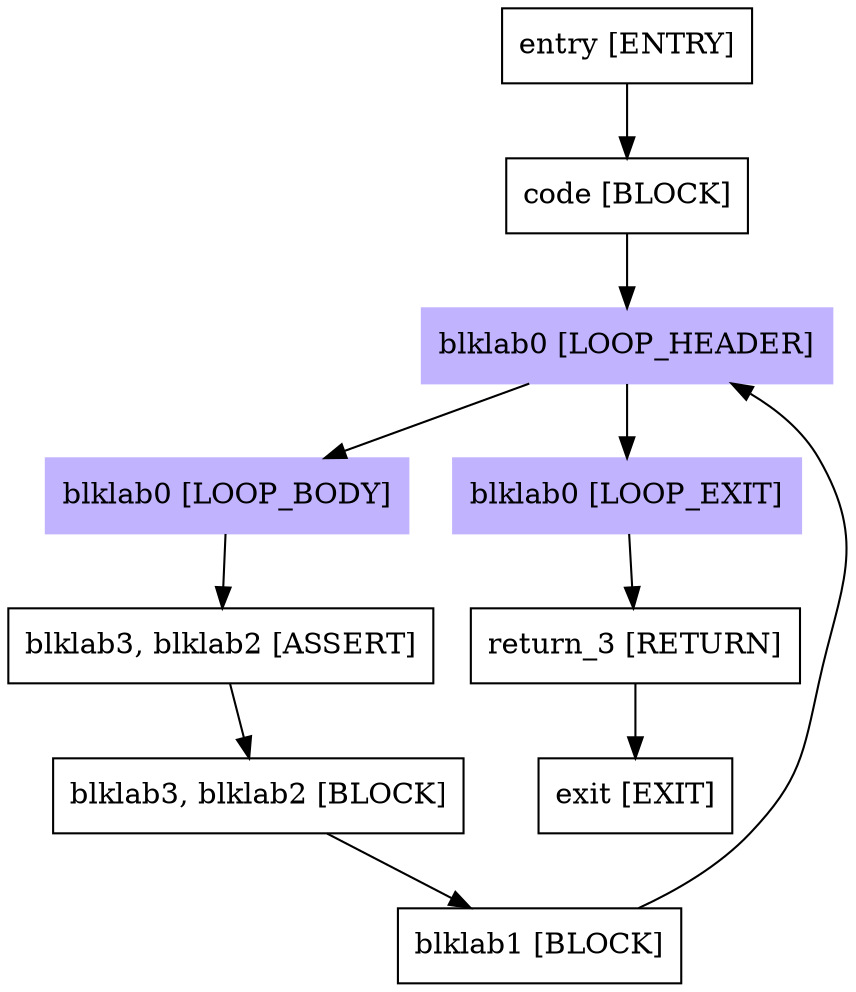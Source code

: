 digraph reverse{
"entry [ENTRY]"[shape=box];
"code [BLOCK]"[shape=box];
"blklab0 [LOOP_HEADER]"[shape=box,style=filled,color=".7 .3 1.0"];
"blklab0 [LOOP_BODY]"[shape=box,style=filled,color=".7 .3 1.0"];
"blklab0 [LOOP_EXIT]"[shape=box,style=filled,color=".7 .3 1.0"];
"blklab3, blklab2 [ASSERT]"[shape=box];
"blklab3, blklab2 [BLOCK]"[shape=box];
"blklab1 [BLOCK]"[shape=box];
"return_3 [RETURN]"[shape=box];
"exit [EXIT]"[shape=box];
"entry [ENTRY]"->"code [BLOCK]";
"code [BLOCK]"->"blklab0 [LOOP_HEADER]";
"blklab0 [LOOP_HEADER]"->"blklab0 [LOOP_BODY]";
"blklab0 [LOOP_HEADER]"->"blklab0 [LOOP_EXIT]";
"blklab0 [LOOP_BODY]"->"blklab3, blklab2 [ASSERT]";
"blklab0 [LOOP_EXIT]"->"return_3 [RETURN]";
"blklab3, blklab2 [ASSERT]"->"blklab3, blklab2 [BLOCK]";
"blklab3, blklab2 [BLOCK]"->"blklab1 [BLOCK]";
"blklab1 [BLOCK]"->"blklab0 [LOOP_HEADER]";
"return_3 [RETURN]"->"exit [EXIT]";

}
